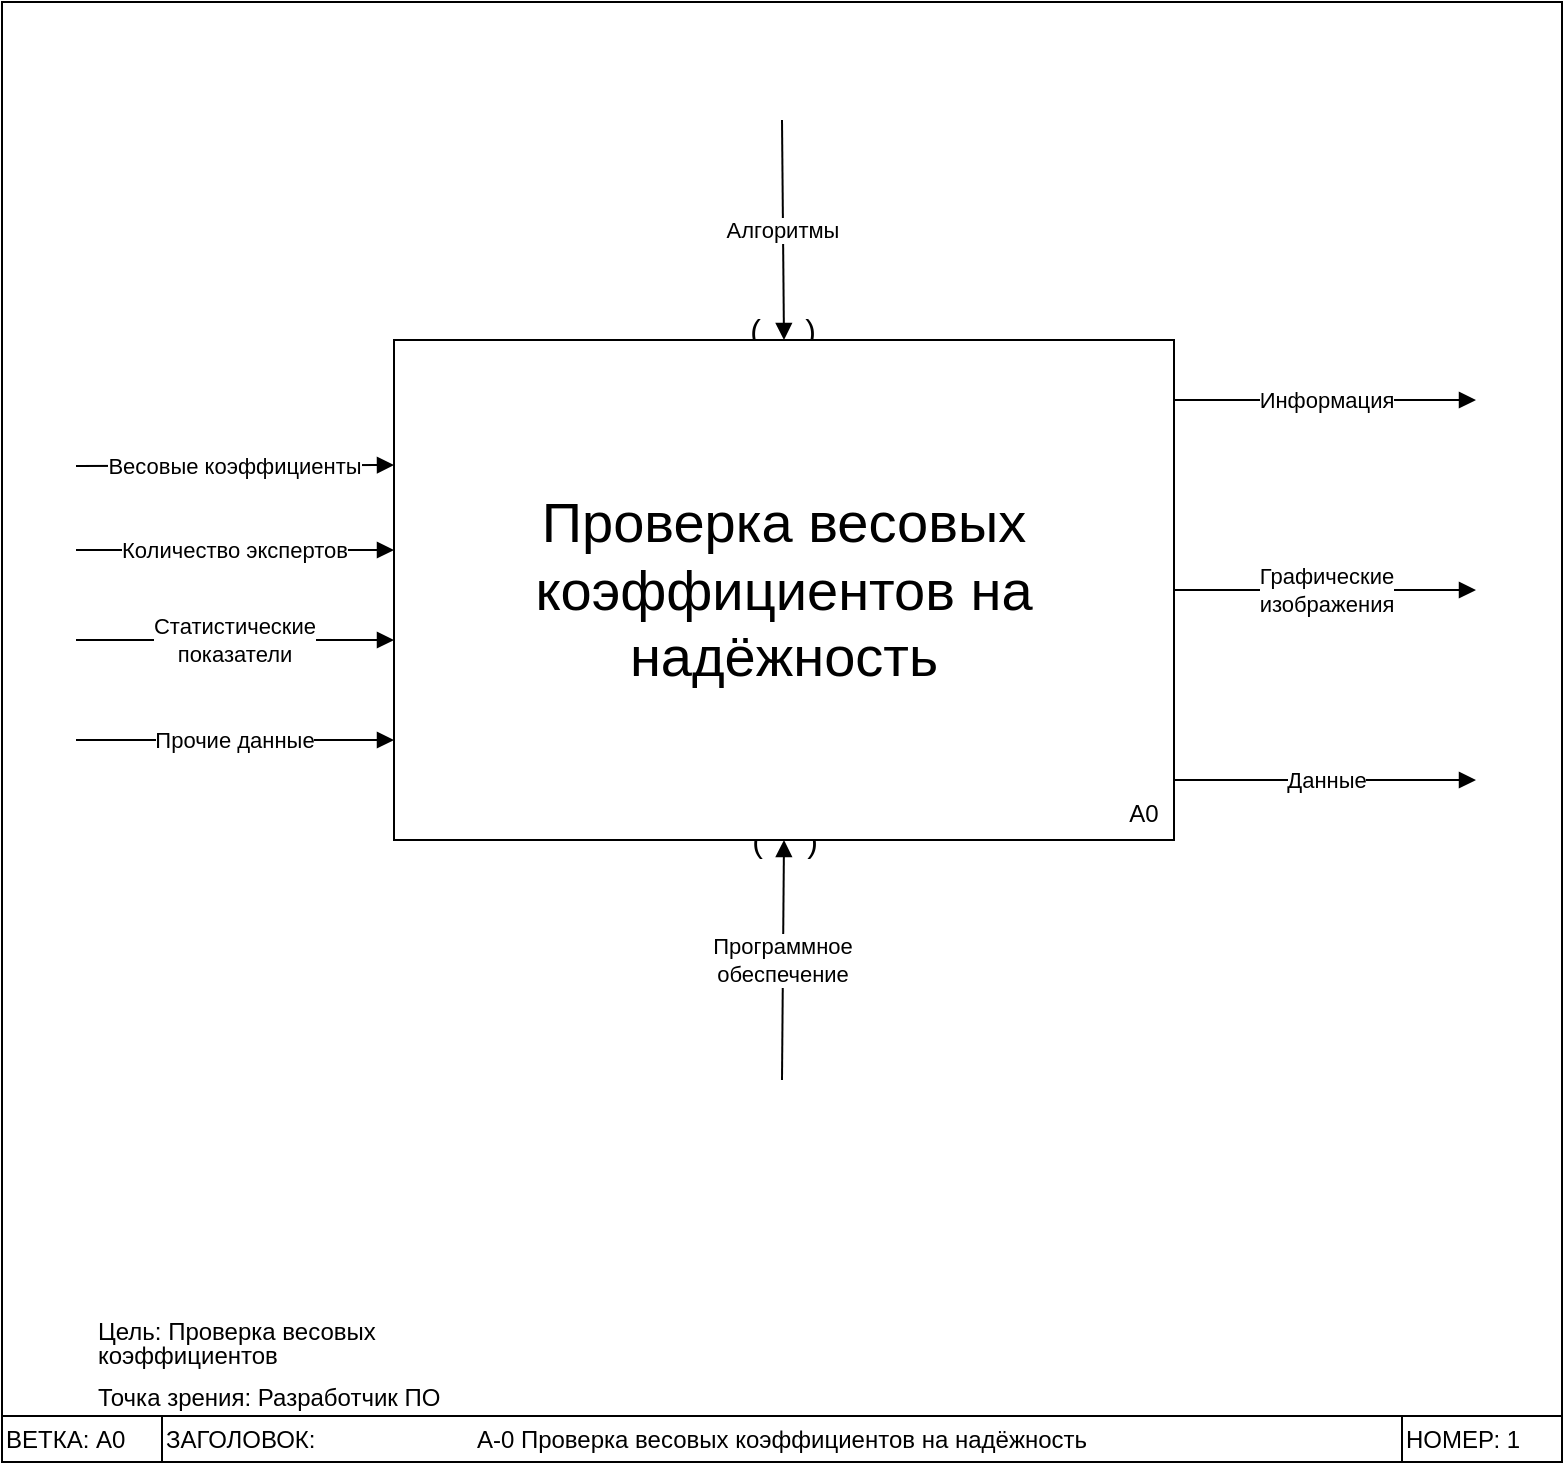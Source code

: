 <mxfile version="21.6.8" type="github" pages="4">
  <diagram name="Контекстная" id="ZWv0XQIptHX5wj8FlSW1">
    <mxGraphModel dx="1434" dy="790" grid="1" gridSize="10" guides="1" tooltips="1" connect="1" arrows="1" fold="1" page="1" pageScale="1" pageWidth="827" pageHeight="1169" math="0" shadow="0">
      <root>
        <mxCell id="0" />
        <mxCell id="1" parent="0" />
        <mxCell id="UwtVmJWAxAAU6NyaN8vT-10" value="" style="swimlane;direction=west;" parent="1" vertex="1">
          <mxGeometry x="23" y="21" width="780" height="730" as="geometry">
            <mxRectangle x="24" y="21" width="50" height="40" as="alternateBounds" />
          </mxGeometry>
        </mxCell>
        <mxCell id="UwtVmJWAxAAU6NyaN8vT-11" value="ВЕТКА: А0" style="text;html=1;strokeColor=default;fillColor=none;align=left;verticalAlign=middle;whiteSpace=wrap;rounded=0;glass=0;" parent="UwtVmJWAxAAU6NyaN8vT-10" vertex="1">
          <mxGeometry y="707" width="80" height="23" as="geometry" />
        </mxCell>
        <mxCell id="UwtVmJWAxAAU6NyaN8vT-12" value="НОМЕР: 1" style="text;html=1;strokeColor=default;fillColor=none;align=left;verticalAlign=middle;whiteSpace=wrap;rounded=0;glass=0;" parent="UwtVmJWAxAAU6NyaN8vT-10" vertex="1">
          <mxGeometry x="700" y="707" width="80" height="23" as="geometry" />
        </mxCell>
        <mxCell id="UwtVmJWAxAAU6NyaN8vT-13" value="ЗАГОЛОВОК:&amp;nbsp;" style="text;html=1;strokeColor=none;fillColor=none;align=left;verticalAlign=middle;whiteSpace=wrap;rounded=0;glass=0;" parent="UwtVmJWAxAAU6NyaN8vT-10" vertex="1">
          <mxGeometry x="80" y="707" width="80" height="23" as="geometry" />
        </mxCell>
        <mxCell id="UwtVmJWAxAAU6NyaN8vT-14" value="А-0 Проверка весовых коэффициентов на надёжность" style="text;html=1;strokeColor=none;fillColor=none;align=center;verticalAlign=middle;whiteSpace=wrap;rounded=0;glass=0;" parent="UwtVmJWAxAAU6NyaN8vT-10" vertex="1">
          <mxGeometry x="80" y="707" width="620" height="23" as="geometry" />
        </mxCell>
        <mxCell id="UwtVmJWAxAAU6NyaN8vT-15" value="&lt;p style=&quot;line-height: 100%;&quot;&gt;Цель: Проверка весовых коэффициентов&lt;/p&gt;&lt;p style=&quot;line-height: 50%;&quot;&gt;Точка зрения: Разработчик ПО&lt;/p&gt;" style="text;html=1;strokeColor=none;fillColor=none;align=left;verticalAlign=middle;whiteSpace=wrap;rounded=0;" parent="UwtVmJWAxAAU6NyaN8vT-10" vertex="1">
          <mxGeometry x="46" y="650" width="174" height="57" as="geometry" />
        </mxCell>
        <mxCell id="UwtVmJWAxAAU6NyaN8vT-28" value="Алгоритмы" style="endArrow=block;html=1;rounded=0;entryX=0.5;entryY=0;entryDx=0;entryDy=0;endFill=1;" parent="UwtVmJWAxAAU6NyaN8vT-10" edge="1" target="UwtVmJWAxAAU6NyaN8vT-24">
          <mxGeometry width="50" height="50" relative="1" as="geometry">
            <mxPoint x="390" y="59" as="sourcePoint" />
            <mxPoint x="390" y="169" as="targetPoint" />
          </mxGeometry>
        </mxCell>
        <mxCell id="UwtVmJWAxAAU6NyaN8vT-34" value="Информация" style="endArrow=block;html=1;rounded=0;exitX=1;exitY=0.12;exitDx=0;exitDy=0;exitPerimeter=0;endFill=1;" parent="UwtVmJWAxAAU6NyaN8vT-10" source="UwtVmJWAxAAU6NyaN8vT-24" edge="1">
          <mxGeometry width="50" height="50" relative="1" as="geometry">
            <mxPoint x="586" y="199" as="sourcePoint" />
            <mxPoint x="737" y="199" as="targetPoint" />
          </mxGeometry>
        </mxCell>
        <mxCell id="_nZTojiyE76JTHtSft5U-1" value="Графические&lt;br&gt;изображения" style="endArrow=block;html=1;rounded=0;exitX=1;exitY=0.5;exitDx=0;exitDy=0;endFill=1;" edge="1" parent="UwtVmJWAxAAU6NyaN8vT-10" source="UwtVmJWAxAAU6NyaN8vT-24">
          <mxGeometry width="50" height="50" relative="1" as="geometry">
            <mxPoint x="586" y="289" as="sourcePoint" />
            <mxPoint x="737" y="294" as="targetPoint" />
          </mxGeometry>
        </mxCell>
        <mxCell id="_nZTojiyE76JTHtSft5U-2" value="Данные" style="endArrow=block;html=1;rounded=0;exitX=1;exitY=0.88;exitDx=0;exitDy=0;exitPerimeter=0;endFill=1;" edge="1" parent="UwtVmJWAxAAU6NyaN8vT-10" source="UwtVmJWAxAAU6NyaN8vT-24">
          <mxGeometry width="50" height="50" relative="1" as="geometry">
            <mxPoint x="586" y="389" as="sourcePoint" />
            <mxPoint x="737" y="389" as="targetPoint" />
          </mxGeometry>
        </mxCell>
        <mxCell id="_nZTojiyE76JTHtSft5U-11" value="&lt;font style=&quot;font-size: 16px;&quot;&gt;(&amp;nbsp; &amp;nbsp; &amp;nbsp;)&lt;/font&gt;" style="text;html=1;align=center;verticalAlign=middle;resizable=0;points=[];autosize=1;strokeColor=none;fillColor=none;" vertex="1" parent="UwtVmJWAxAAU6NyaN8vT-10">
          <mxGeometry x="360" y="149" width="60" height="30" as="geometry" />
        </mxCell>
        <mxCell id="_nZTojiyE76JTHtSft5U-13" value="Количество экспертов" style="endArrow=block;html=1;rounded=0;entryX=0;entryY=0.25;entryDx=0;entryDy=0;endFill=1;" edge="1" parent="UwtVmJWAxAAU6NyaN8vT-10">
          <mxGeometry x="0.007" width="50" height="50" relative="1" as="geometry">
            <mxPoint x="37" y="274" as="sourcePoint" />
            <mxPoint x="196" y="274" as="targetPoint" />
            <mxPoint x="-1" as="offset" />
          </mxGeometry>
        </mxCell>
        <mxCell id="_nZTojiyE76JTHtSft5U-14" value="Статистические&lt;br&gt;показатели" style="endArrow=block;html=1;rounded=0;entryX=0;entryY=0.25;entryDx=0;entryDy=0;endFill=1;" edge="1" parent="UwtVmJWAxAAU6NyaN8vT-10">
          <mxGeometry x="0.007" width="50" height="50" relative="1" as="geometry">
            <mxPoint x="37" y="319" as="sourcePoint" />
            <mxPoint x="196" y="319" as="targetPoint" />
            <mxPoint x="-1" as="offset" />
          </mxGeometry>
        </mxCell>
        <mxCell id="_nZTojiyE76JTHtSft5U-15" value="Прочие данные" style="endArrow=block;html=1;rounded=0;entryX=0;entryY=0.25;entryDx=0;entryDy=0;endFill=1;" edge="1" parent="UwtVmJWAxAAU6NyaN8vT-10">
          <mxGeometry x="0.007" width="50" height="50" relative="1" as="geometry">
            <mxPoint x="37" y="369" as="sourcePoint" />
            <mxPoint x="196" y="369" as="targetPoint" />
            <mxPoint x="-1" as="offset" />
          </mxGeometry>
        </mxCell>
        <mxCell id="UwtVmJWAxAAU6NyaN8vT-33" value="Программное&lt;br&gt;обеспечение" style="endArrow=block;html=1;rounded=0;entryX=0.5;entryY=1;entryDx=0;entryDy=0;endFill=1;" parent="UwtVmJWAxAAU6NyaN8vT-10" target="UwtVmJWAxAAU6NyaN8vT-24" edge="1">
          <mxGeometry width="50" height="50" relative="1" as="geometry">
            <mxPoint x="390" y="539" as="sourcePoint" />
            <mxPoint x="390.47" y="418.75" as="targetPoint" />
          </mxGeometry>
        </mxCell>
        <mxCell id="_nZTojiyE76JTHtSft5U-6" value="&lt;font style=&quot;font-size: 16px;&quot;&gt;(&amp;nbsp; &amp;nbsp; &amp;nbsp;)&lt;/font&gt;" style="text;html=1;align=center;verticalAlign=middle;resizable=0;points=[];autosize=1;strokeColor=none;fillColor=none;" vertex="1" parent="UwtVmJWAxAAU6NyaN8vT-10">
          <mxGeometry x="361" y="404" width="60" height="30" as="geometry" />
        </mxCell>
        <mxCell id="UwtVmJWAxAAU6NyaN8vT-23" value="" style="group" parent="1" vertex="1" connectable="0">
          <mxGeometry x="219" y="190" width="390" height="265" as="geometry" />
        </mxCell>
        <mxCell id="UwtVmJWAxAAU6NyaN8vT-24" value="&lt;span style=&quot;font-size: 28px;&quot;&gt;Проверка весовых коэффициентов на надёжность&lt;/span&gt;" style="rounded=0;whiteSpace=wrap;html=1;" parent="UwtVmJWAxAAU6NyaN8vT-23" vertex="1">
          <mxGeometry width="390" height="250.0" as="geometry" />
        </mxCell>
        <mxCell id="UwtVmJWAxAAU6NyaN8vT-25" value="A0" style="text;html=1;strokeColor=none;fillColor=none;align=center;verticalAlign=middle;whiteSpace=wrap;rounded=0;" parent="UwtVmJWAxAAU6NyaN8vT-23" vertex="1">
          <mxGeometry x="360" y="224.138" width="30" height="25.862" as="geometry" />
        </mxCell>
        <mxCell id="UwtVmJWAxAAU6NyaN8vT-31" value="Весовые коэффициенты" style="endArrow=block;html=1;rounded=0;entryX=0;entryY=0.25;entryDx=0;entryDy=0;endFill=1;" parent="1" target="UwtVmJWAxAAU6NyaN8vT-24" edge="1">
          <mxGeometry x="0.007" width="50" height="50" relative="1" as="geometry">
            <mxPoint x="60" y="253" as="sourcePoint" />
            <mxPoint x="219.0" y="252.5" as="targetPoint" />
            <mxPoint x="-1" as="offset" />
          </mxGeometry>
        </mxCell>
      </root>
    </mxGraphModel>
  </diagram>
  <diagram id="uLG6Z2e0YkIsBCWtMbWG" name="А0">
    <mxGraphModel dx="1434" dy="790" grid="0" gridSize="10" guides="1" tooltips="1" connect="1" arrows="1" fold="1" page="1" pageScale="1" pageWidth="1169" pageHeight="827" background="none" math="0" shadow="0">
      <root>
        <mxCell id="0" />
        <mxCell id="1" parent="0" />
        <mxCell id="UgIzjPHTINTbd7ltnRH--4" value="Обработанные&lt;br&gt;статистические &lt;br&gt;показатели" style="edgeStyle=isometricEdgeStyle;endArrow=none;html=1;rounded=0;strokeColor=#9ac7bf;" edge="1" parent="1">
          <mxGeometry x="1" y="9" width="50" height="100" relative="1" as="geometry">
            <mxPoint x="260" y="149" as="sourcePoint" />
            <mxPoint x="294" y="118" as="targetPoint" />
            <mxPoint x="7" y="-1" as="offset" />
          </mxGeometry>
        </mxCell>
        <mxCell id="qq7R734WOPSC0ISICcar-8" value="" style="endArrow=block;html=1;rounded=0;endFill=1;strokeColor=#0000cc;" edge="1" parent="1">
          <mxGeometry width="50" height="50" relative="1" as="geometry">
            <mxPoint x="560" y="389" as="sourcePoint" />
            <mxPoint x="920" y="389" as="targetPoint" />
          </mxGeometry>
        </mxCell>
        <mxCell id="lqmW8rnHkZ8WY7mpkluD-2" value="" style="endArrow=block;html=1;rounded=1;endFill=1;entryX=0;entryY=0.626;entryDx=0;entryDy=0;edgeStyle=orthogonalEdgeStyle;strokeColor=#cc6600;entryPerimeter=0;" edge="1" parent="1" target="b3FNv-wAoaL1VZP3wihv-3">
          <mxGeometry width="50" height="50" relative="1" as="geometry">
            <mxPoint x="40" y="277" as="sourcePoint" />
            <mxPoint x="270" y="310" as="targetPoint" />
            <Array as="points">
              <mxPoint x="190" y="277" />
              <mxPoint x="190" y="396" />
              <mxPoint x="440" y="396" />
            </Array>
          </mxGeometry>
        </mxCell>
        <mxCell id="X9HmuvCIzZ3BRpJoKh7O-2" value="Прочие данные" style="endArrow=block;html=1;rounded=0;labelBackgroundColor=default;strokeColor=#CC6600;fontFamily=Helvetica;fontSize=11;fontColor=default;shape=connector;endFill=1;entryX=0;entryY=0.5;entryDx=0;entryDy=0;" edge="1" parent="1">
          <mxGeometry x="-0.5" width="50" height="50" relative="1" as="geometry">
            <mxPoint x="40" y="277" as="sourcePoint" />
            <mxPoint x="280" y="277" as="targetPoint" />
            <mxPoint as="offset" />
          </mxGeometry>
        </mxCell>
        <mxCell id="743_yrjDaTubIG02njix-1" value="" style="swimlane;direction=west;fillColor=none;swimlaneFillColor=none;shadow=0;swimlaneLine=1;" vertex="1" parent="1">
          <mxGeometry x="23" y="20" width="917" height="730" as="geometry">
            <mxRectangle x="23" y="21" width="50" height="40" as="alternateBounds" />
          </mxGeometry>
        </mxCell>
        <mxCell id="X9HmuvCIzZ3BRpJoKh7O-3" value="" style="endArrow=block;html=1;rounded=0;labelBackgroundColor=default;strokeColor=#FF0080;fontFamily=Helvetica;fontSize=11;fontColor=default;shape=connector;endFill=1;entryX=0;entryY=0.5;entryDx=0;entryDy=0;jumpStyle=gap;" edge="1" parent="743_yrjDaTubIG02njix-1">
          <mxGeometry x="-0.5" width="50" height="50" relative="1" as="geometry">
            <mxPoint x="17" y="272" as="sourcePoint" />
            <mxPoint x="257" y="272" as="targetPoint" />
            <mxPoint as="offset" />
          </mxGeometry>
        </mxCell>
        <mxCell id="lqmW8rnHkZ8WY7mpkluD-1" value="Все варианты&lt;br&gt;комбинаций&lt;br&gt;рангов" style="edgeStyle=orthogonalEdgeStyle;shape=connector;rounded=1;orthogonalLoop=1;jettySize=auto;html=1;labelBackgroundColor=default;strokeColor=#6F3BFF;fontFamily=Helvetica;fontSize=11;fontColor=default;endArrow=block;endFill=1;exitX=0.997;exitY=0.389;exitDx=0;exitDy=0;jumpStyle=gap;exitPerimeter=0;" edge="1" parent="743_yrjDaTubIG02njix-1" source="vVMwirhITabyw-ek5xzt-3">
          <mxGeometry x="-0.757" y="-40" relative="1" as="geometry">
            <mxPoint x="227" y="139" as="sourcePoint" />
            <mxPoint x="417" y="365" as="targetPoint" />
            <Array as="points">
              <mxPoint x="227" y="149" />
              <mxPoint x="227" y="365" />
            </Array>
            <mxPoint as="offset" />
          </mxGeometry>
        </mxCell>
        <mxCell id="743_yrjDaTubIG02njix-2" value="ВЕТКА: А0" style="text;html=1;strokeColor=default;fillColor=none;align=left;verticalAlign=middle;whiteSpace=wrap;rounded=0;glass=0;" vertex="1" parent="743_yrjDaTubIG02njix-1">
          <mxGeometry y="707" width="80" height="23" as="geometry" />
        </mxCell>
        <mxCell id="743_yrjDaTubIG02njix-3" value="НОМЕР: 2" style="text;html=1;strokeColor=default;fillColor=none;align=left;verticalAlign=middle;whiteSpace=wrap;rounded=0;glass=0;" vertex="1" parent="743_yrjDaTubIG02njix-1">
          <mxGeometry x="837" y="707" width="80" height="23" as="geometry" />
        </mxCell>
        <mxCell id="743_yrjDaTubIG02njix-4" value="ЗАГОЛОВОК:&amp;nbsp;" style="text;html=1;strokeColor=none;fillColor=none;align=left;verticalAlign=middle;whiteSpace=wrap;rounded=0;glass=0;" vertex="1" parent="743_yrjDaTubIG02njix-1">
          <mxGeometry x="80" y="707" width="80" height="23" as="geometry" />
        </mxCell>
        <mxCell id="743_yrjDaTubIG02njix-5" value="А-0 Проверка весовых коэффициентов на надёжность" style="text;html=1;strokeColor=none;fillColor=none;align=center;verticalAlign=middle;whiteSpace=wrap;rounded=0;glass=0;" vertex="1" parent="743_yrjDaTubIG02njix-1">
          <mxGeometry x="80" y="707" width="756" height="23" as="geometry" />
        </mxCell>
        <mxCell id="vVMwirhITabyw-ek5xzt-4" value="" style="group" vertex="1" connectable="0" parent="743_yrjDaTubIG02njix-1">
          <mxGeometry x="97" y="99" width="120" height="60" as="geometry" />
        </mxCell>
        <mxCell id="vVMwirhITabyw-ek5xzt-1" value="Обработка входных данных" style="rounded=0;whiteSpace=wrap;html=1;" vertex="1" parent="vVMwirhITabyw-ek5xzt-4">
          <mxGeometry width="120" height="60" as="geometry" />
        </mxCell>
        <mxCell id="vVMwirhITabyw-ek5xzt-3" value="А1" style="text;html=1;strokeColor=none;fillColor=none;align=center;verticalAlign=middle;whiteSpace=wrap;rounded=0;" vertex="1" parent="vVMwirhITabyw-ek5xzt-4">
          <mxGeometry x="98" y="44" width="22" height="16" as="geometry" />
        </mxCell>
        <mxCell id="cvx9FWdufjz_VrrL6LEs-1" value="" style="group" vertex="1" connectable="0" parent="743_yrjDaTubIG02njix-1">
          <mxGeometry x="257" y="219" width="120" height="60" as="geometry" />
        </mxCell>
        <mxCell id="HPCfEvg_PflB64Q7evU3-2" value="Информация" style="rounded=0;orthogonalLoop=1;jettySize=auto;html=1;endArrow=block;endFill=1;strokeColor=#0066CC;exitX=1;exitY=0.5;exitDx=0;exitDy=0;" edge="1" parent="cvx9FWdufjz_VrrL6LEs-1" source="cvx9FWdufjz_VrrL6LEs-2">
          <mxGeometry x="0.806" y="50" relative="1" as="geometry">
            <mxPoint x="640" y="30" as="targetPoint" />
            <mxPoint x="120" y="21" as="sourcePoint" />
            <mxPoint as="offset" />
          </mxGeometry>
        </mxCell>
        <mxCell id="cvx9FWdufjz_VrrL6LEs-2" value="Вывод общей информации" style="rounded=0;whiteSpace=wrap;html=1;" vertex="1" parent="cvx9FWdufjz_VrrL6LEs-1">
          <mxGeometry width="120" height="60" as="geometry" />
        </mxCell>
        <mxCell id="cvx9FWdufjz_VrrL6LEs-3" value="А2" style="text;html=1;strokeColor=none;fillColor=none;align=center;verticalAlign=middle;whiteSpace=wrap;rounded=0;" vertex="1" parent="cvx9FWdufjz_VrrL6LEs-1">
          <mxGeometry x="98" y="44" width="22" height="16" as="geometry" />
        </mxCell>
        <mxCell id="KIGGaa_QOLiGXRH8PAZ8-1" value="Статистические&lt;br&gt;показатели" style="endArrow=block;html=1;rounded=0;entryX=0;entryY=0.25;entryDx=0;entryDy=0;endFill=1;verticalAlign=middle;align=center;horizontal=1;labelPosition=center;verticalLabelPosition=middle;strokeColor=#81FF03;" edge="1" parent="743_yrjDaTubIG02njix-1">
          <mxGeometry x="0.759" y="-39" width="50" height="50" relative="1" as="geometry">
            <mxPoint x="17" y="149" as="sourcePoint" />
            <mxPoint x="97" y="149.71" as="targetPoint" />
            <mxPoint as="offset" />
          </mxGeometry>
        </mxCell>
        <mxCell id="KIGGaa_QOLiGXRH8PAZ8-2" value="Весовые коэффициенты" style="endArrow=block;html=1;rounded=0;entryX=-0.001;entryY=0.162;entryDx=0;entryDy=0;endFill=1;entryPerimeter=0;strokeColor=#FF9900;" edge="1" parent="743_yrjDaTubIG02njix-1" target="vVMwirhITabyw-ek5xzt-1">
          <mxGeometry x="1" y="31" width="50" height="50" relative="1" as="geometry">
            <mxPoint x="17" y="109" as="sourcePoint" />
            <mxPoint x="97" y="107.71" as="targetPoint" />
            <mxPoint x="10" y="1" as="offset" />
          </mxGeometry>
        </mxCell>
        <mxCell id="KIGGaa_QOLiGXRH8PAZ8-6" value="" style="edgeStyle=isometricEdgeStyle;endArrow=none;html=1;rounded=0;labelBackgroundColor=default;strokeColor=#FF9900;fontFamily=Helvetica;fontSize=11;fontColor=default;shape=connector;" edge="1" parent="743_yrjDaTubIG02njix-1">
          <mxGeometry width="50" height="100" relative="1" as="geometry">
            <mxPoint x="43" y="109" as="sourcePoint" />
            <mxPoint x="93" y="84" as="targetPoint" />
          </mxGeometry>
        </mxCell>
        <mxCell id="b3FNv-wAoaL1VZP3wihv-2" value="" style="group" vertex="1" connectable="0" parent="743_yrjDaTubIG02njix-1">
          <mxGeometry x="417" y="339" width="120" height="60" as="geometry" />
        </mxCell>
        <mxCell id="b3FNv-wAoaL1VZP3wihv-3" value="Работа экспертов" style="rounded=0;whiteSpace=wrap;html=1;" vertex="1" parent="b3FNv-wAoaL1VZP3wihv-2">
          <mxGeometry width="120" height="60" as="geometry" />
        </mxCell>
        <mxCell id="b3FNv-wAoaL1VZP3wihv-4" value="А3" style="text;html=1;strokeColor=none;fillColor=none;align=center;verticalAlign=middle;whiteSpace=wrap;rounded=0;" vertex="1" parent="b3FNv-wAoaL1VZP3wihv-2">
          <mxGeometry x="98" y="44" width="22" height="16" as="geometry" />
        </mxCell>
        <mxCell id="0eJCPtATK-8SuqpVmD6R-2" value="" style="group" vertex="1" connectable="0" parent="743_yrjDaTubIG02njix-1">
          <mxGeometry x="577" y="459" width="120" height="60" as="geometry" />
        </mxCell>
        <mxCell id="o6tU-HVTQFZvvttwpbp4-6" value="Графические изображения" style="edgeStyle=orthogonalEdgeStyle;rounded=1;orthogonalLoop=1;jettySize=auto;html=1;endArrow=block;endFill=1;fillColor=#fa6800;strokeColor=#C73500;" edge="1" parent="0eJCPtATK-8SuqpVmD6R-2" source="0eJCPtATK-8SuqpVmD6R-3">
          <mxGeometry x="-0.102" y="50" relative="1" as="geometry">
            <mxPoint x="320" y="30" as="targetPoint" />
            <mxPoint as="offset" />
          </mxGeometry>
        </mxCell>
        <mxCell id="0eJCPtATK-8SuqpVmD6R-3" value="Вывод графической&lt;br&gt;информации" style="rounded=0;whiteSpace=wrap;html=1;" vertex="1" parent="0eJCPtATK-8SuqpVmD6R-2">
          <mxGeometry width="120" height="60" as="geometry" />
        </mxCell>
        <mxCell id="0eJCPtATK-8SuqpVmD6R-4" value="А4" style="text;html=1;strokeColor=none;fillColor=none;align=center;verticalAlign=middle;whiteSpace=wrap;rounded=0;" vertex="1" parent="0eJCPtATK-8SuqpVmD6R-2">
          <mxGeometry x="98" y="44" width="22" height="16" as="geometry" />
        </mxCell>
        <mxCell id="o6tU-HVTQFZvvttwpbp4-2" value="Результаты" style="edgeStyle=orthogonalEdgeStyle;rounded=1;orthogonalLoop=1;jettySize=auto;html=1;entryX=0;entryY=0.5;entryDx=0;entryDy=0;fillColor=#ffcccc;strokeColor=#0000CC;" edge="1" parent="743_yrjDaTubIG02njix-1" source="b3FNv-wAoaL1VZP3wihv-3" target="0eJCPtATK-8SuqpVmD6R-3">
          <mxGeometry x="-0.724" y="50" relative="1" as="geometry">
            <mxPoint x="-10" y="-30" as="offset" />
          </mxGeometry>
        </mxCell>
        <mxCell id="KoPytqlsaBSg4WHmqBxw-1" value="" style="edgeStyle=isometricEdgeStyle;endArrow=none;html=1;rounded=0;labelBackgroundColor=default;strokeColor=#0066cc;fontFamily=Helvetica;fontSize=11;fontColor=default;shape=connector;" edge="1" parent="743_yrjDaTubIG02njix-1">
          <mxGeometry width="50" height="100" relative="1" as="geometry">
            <mxPoint x="831.82" y="209" as="sourcePoint" />
            <mxPoint x="881.82" y="249" as="targetPoint" />
          </mxGeometry>
        </mxCell>
        <mxCell id="qq7R734WOPSC0ISICcar-3" value="" style="edgeStyle=isometricEdgeStyle;endArrow=none;html=1;rounded=0;labelBackgroundColor=default;strokeColor=#C73500;fontFamily=Helvetica;fontSize=11;fontColor=default;shape=connector;fillColor=#fa6800;" edge="1" parent="743_yrjDaTubIG02njix-1">
          <mxGeometry width="50" height="100" relative="1" as="geometry">
            <mxPoint x="787" y="449" as="sourcePoint" />
            <mxPoint x="701.0" y="489" as="targetPoint" />
          </mxGeometry>
        </mxCell>
        <mxCell id="qq7R734WOPSC0ISICcar-4" value="" style="group" vertex="1" connectable="0" parent="743_yrjDaTubIG02njix-1">
          <mxGeometry x="737" y="579" width="120" height="60" as="geometry" />
        </mxCell>
        <mxCell id="qq7R734WOPSC0ISICcar-5" value="Вывод информации" style="rounded=0;whiteSpace=wrap;html=1;" vertex="1" parent="qq7R734WOPSC0ISICcar-4">
          <mxGeometry width="120" height="60" as="geometry" />
        </mxCell>
        <mxCell id="qq7R734WOPSC0ISICcar-6" value="А5" style="text;html=1;strokeColor=none;fillColor=none;align=center;verticalAlign=middle;whiteSpace=wrap;rounded=0;" vertex="1" parent="qq7R734WOPSC0ISICcar-4">
          <mxGeometry x="98" y="44" width="22" height="16" as="geometry" />
        </mxCell>
        <mxCell id="qq7R734WOPSC0ISICcar-10" style="edgeStyle=orthogonalEdgeStyle;rounded=1;orthogonalLoop=1;jettySize=auto;html=1;endArrow=blockThin;endFill=1;strokeColor=#0066cc;jumpStyle=gap;" edge="1" parent="qq7R734WOPSC0ISICcar-4" source="qq7R734WOPSC0ISICcar-5">
          <mxGeometry relative="1" as="geometry">
            <mxPoint x="160.0" y="-330" as="targetPoint" />
            <Array as="points">
              <mxPoint x="130" y="30" />
              <mxPoint x="130" y="-330" />
            </Array>
          </mxGeometry>
        </mxCell>
        <mxCell id="qq7R734WOPSC0ISICcar-11" value="" style="edgeStyle=orthogonalEdgeStyle;rounded=1;orthogonalLoop=1;jettySize=auto;html=1;endArrow=block;endFill=1;fillColor=#fa6800;strokeColor=#C73500;exitX=1;exitY=0.5;exitDx=0;exitDy=0;" edge="1" parent="743_yrjDaTubIG02njix-1" source="0eJCPtATK-8SuqpVmD6R-3">
          <mxGeometry x="-0.25" y="80" relative="1" as="geometry">
            <mxPoint x="737" y="589" as="targetPoint" />
            <mxPoint x="707" y="499" as="sourcePoint" />
            <mxPoint as="offset" />
            <Array as="points">
              <mxPoint x="717" y="489" />
              <mxPoint x="717" y="589" />
              <mxPoint x="737" y="589" />
            </Array>
          </mxGeometry>
        </mxCell>
        <mxCell id="qq7R734WOPSC0ISICcar-12" value="" style="edgeStyle=orthogonalEdgeStyle;rounded=1;orthogonalLoop=1;jettySize=auto;html=1;entryX=0;entryY=0.833;entryDx=0;entryDy=0;fillColor=#ffcccc;strokeColor=#0000CC;exitX=1;exitY=0.5;exitDx=0;exitDy=0;entryPerimeter=0;" edge="1" parent="743_yrjDaTubIG02njix-1" source="b3FNv-wAoaL1VZP3wihv-3" target="qq7R734WOPSC0ISICcar-5">
          <mxGeometry x="-0.773" y="50" relative="1" as="geometry">
            <mxPoint x="547" y="379" as="sourcePoint" />
            <mxPoint x="587" y="484" as="targetPoint" />
            <mxPoint as="offset" />
            <Array as="points">
              <mxPoint x="557" y="369" />
              <mxPoint x="557" y="629" />
            </Array>
          </mxGeometry>
        </mxCell>
        <mxCell id="UgIzjPHTINTbd7ltnRH--2" value="" style="edgeStyle=orthogonalEdgeStyle;shape=connector;rounded=1;orthogonalLoop=1;jettySize=auto;html=1;labelBackgroundColor=default;strokeColor=#6F3BFF;fontFamily=Helvetica;fontSize=11;fontColor=default;endArrow=block;endFill=1;exitX=0.997;exitY=0.389;exitDx=0;exitDy=0;jumpStyle=gap;entryX=-0.002;entryY=0.438;entryDx=0;entryDy=0;exitPerimeter=0;entryPerimeter=0;" edge="1" parent="743_yrjDaTubIG02njix-1" target="cvx9FWdufjz_VrrL6LEs-2">
          <mxGeometry x="-0.757" y="-40" relative="1" as="geometry">
            <mxPoint x="217" y="149" as="sourcePoint" />
            <mxPoint x="417" y="360" as="targetPoint" />
            <Array as="points">
              <mxPoint x="227" y="149" />
              <mxPoint x="227" y="245" />
              <mxPoint x="257" y="245" />
            </Array>
            <mxPoint as="offset" />
          </mxGeometry>
        </mxCell>
        <mxCell id="UgIzjPHTINTbd7ltnRH--3" style="edgeStyle=orthogonalEdgeStyle;rounded=1;orthogonalLoop=1;jettySize=auto;html=1;exitX=1;exitY=0.25;exitDx=0;exitDy=0;entryX=0;entryY=0.25;entryDx=0;entryDy=0;strokeColor=#9AC7BF;endArrow=block;endFill=1;jumpStyle=gap;" edge="1" parent="743_yrjDaTubIG02njix-1" source="vVMwirhITabyw-ek5xzt-1" target="b3FNv-wAoaL1VZP3wihv-3">
          <mxGeometry relative="1" as="geometry">
            <mxPoint x="227" y="124" as="sourcePoint" />
            <mxPoint x="267" y="244" as="targetPoint" />
            <Array as="points">
              <mxPoint x="237" y="114" />
              <mxPoint x="237" y="354" />
            </Array>
          </mxGeometry>
        </mxCell>
        <mxCell id="UgIzjPHTINTbd7ltnRH--5" value="" style="edgeStyle=isometricEdgeStyle;endArrow=none;html=1;rounded=0;strokeColor=#6f3bff;elbow=vertical;" edge="1" parent="743_yrjDaTubIG02njix-1">
          <mxGeometry x="1" y="4" width="50" height="100" relative="1" as="geometry">
            <mxPoint x="205" y="206" as="sourcePoint" />
            <mxPoint x="227" y="226" as="targetPoint" />
            <mxPoint x="3" y="-1" as="offset" />
            <Array as="points">
              <mxPoint x="214" y="213" />
            </Array>
          </mxGeometry>
        </mxCell>
        <mxCell id="UgIzjPHTINTbd7ltnRH--1" style="edgeStyle=orthogonalEdgeStyle;rounded=1;orthogonalLoop=1;jettySize=auto;html=1;exitX=1;exitY=0.25;exitDx=0;exitDy=0;entryX=0;entryY=0.25;entryDx=0;entryDy=0;strokeColor=#9AC7BF;endArrow=block;endFill=1;" edge="1" parent="743_yrjDaTubIG02njix-1" source="vVMwirhITabyw-ek5xzt-1" target="cvx9FWdufjz_VrrL6LEs-2">
          <mxGeometry relative="1" as="geometry" />
        </mxCell>
        <mxCell id="KIGGaa_QOLiGXRH8PAZ8-4" value="" style="edgeStyle=isometricEdgeStyle;endArrow=none;html=1;elbow=vertical;rounded=0;labelBackgroundColor=default;strokeColor=#81FF03;fontFamily=Helvetica;fontSize=11;fontColor=default;shape=connector;" edge="1" parent="1">
          <mxGeometry width="50" height="100" relative="1" as="geometry">
            <mxPoint x="60" y="170" as="sourcePoint" />
            <mxPoint x="100" y="200" as="targetPoint" />
          </mxGeometry>
        </mxCell>
        <mxCell id="lqmW8rnHkZ8WY7mpkluD-3" value="Количество экспертов" style="endArrow=block;html=1;rounded=1;labelBackgroundColor=default;strokeColor=#FF0080;fontFamily=Helvetica;fontSize=11;fontColor=default;shape=connector;endFill=1;jumpStyle=gap;edgeStyle=orthogonalEdgeStyle;" edge="1" parent="1">
          <mxGeometry x="-0.769" width="50" height="50" relative="1" as="geometry">
            <mxPoint x="40" y="292" as="sourcePoint" />
            <mxPoint x="440" y="410" as="targetPoint" />
            <mxPoint as="offset" />
            <Array as="points">
              <mxPoint x="170" y="292" />
              <mxPoint x="170" y="410" />
            </Array>
          </mxGeometry>
        </mxCell>
        <mxCell id="qq7R734WOPSC0ISICcar-9" value="" style="edgeStyle=isometricEdgeStyle;endArrow=none;html=1;rounded=0;strokeColor=#0000cc;" edge="1" parent="1">
          <mxGeometry width="50" height="100" relative="1" as="geometry">
            <mxPoint x="566" y="389" as="sourcePoint" />
            <mxPoint x="620" y="369" as="targetPoint" />
          </mxGeometry>
        </mxCell>
      </root>
    </mxGraphModel>
  </diagram>
  <diagram id="FqEnTdHPgZsYN0w2MfE4" name="А3">
    <mxGraphModel dx="1434" dy="790" grid="0" gridSize="10" guides="1" tooltips="1" connect="1" arrows="1" fold="1" page="1" pageScale="1" pageWidth="1169" pageHeight="827" math="0" shadow="0">
      <root>
        <mxCell id="0" />
        <mxCell id="1" parent="0" />
        <mxCell id="o9rpPUTA4LdvRwL-nqsK-1" value="Обработанные&lt;br style=&quot;border-color: var(--border-color);&quot;&gt;статистические&lt;br style=&quot;border-color: var(--border-color);&quot;&gt;показатели" style="rounded=1;orthogonalLoop=1;jettySize=auto;html=1;entryX=-0.005;entryY=0.344;entryDx=0;entryDy=0;strokeColor=#9AC7BF;endArrow=block;endFill=1;entryPerimeter=0;" edge="1" parent="1" target="7k-3xfqGC5j5otF5jtwy-3">
          <mxGeometry x="-0.026" y="14" relative="1" as="geometry">
            <mxPoint x="40" y="231" as="sourcePoint" />
            <mxPoint x="280" y="254" as="targetPoint" />
            <mxPoint as="offset" />
          </mxGeometry>
        </mxCell>
        <mxCell id="Ria-lXPv_BMd8kD2G7MK-1" value="" style="edgeStyle=isometricEdgeStyle;endArrow=none;html=1;rounded=0;strokeColor=#660033;" edge="1" parent="1">
          <mxGeometry width="50" height="100" relative="1" as="geometry">
            <mxPoint x="39.64" y="479.68" as="sourcePoint" />
            <mxPoint x="69.64" y="449.68" as="targetPoint" />
          </mxGeometry>
        </mxCell>
        <mxCell id="RWR73GOMRbYbBOoSkMBg-1" value="" style="swimlane;direction=west;fillColor=none;swimlaneFillColor=none;shadow=0;swimlaneLine=1;" vertex="1" parent="1">
          <mxGeometry x="23" y="21" width="657" height="382" as="geometry">
            <mxRectangle x="23" y="21" width="50" height="40" as="alternateBounds" />
          </mxGeometry>
        </mxCell>
        <mxCell id="GSw-R6McTO6tyJG5DTGn-2" value="" style="edgeStyle=isometricEdgeStyle;endArrow=none;html=1;rounded=0;elbow=vertical;strokeColor=#6f3bff;" edge="1" parent="RWR73GOMRbYbBOoSkMBg-1">
          <mxGeometry width="50" height="100" relative="1" as="geometry">
            <mxPoint x="87.64" y="224" as="sourcePoint" />
            <mxPoint x="36.64" y="198" as="targetPoint" />
            <Array as="points">
              <mxPoint x="62.64" y="214" />
            </Array>
          </mxGeometry>
        </mxCell>
        <mxCell id="RWR73GOMRbYbBOoSkMBg-4" value="ВЕТКА: А3" style="text;html=1;strokeColor=default;fillColor=none;align=left;verticalAlign=middle;whiteSpace=wrap;rounded=0;glass=0;" vertex="1" parent="RWR73GOMRbYbBOoSkMBg-1">
          <mxGeometry y="359" width="80" height="23" as="geometry" />
        </mxCell>
        <mxCell id="RWR73GOMRbYbBOoSkMBg-5" value="НОМЕР: 3" style="text;html=1;strokeColor=default;fillColor=none;align=left;verticalAlign=middle;whiteSpace=wrap;rounded=0;glass=0;" vertex="1" parent="RWR73GOMRbYbBOoSkMBg-1">
          <mxGeometry x="577" y="359" width="80" height="23" as="geometry" />
        </mxCell>
        <mxCell id="RWR73GOMRbYbBOoSkMBg-6" value="ЗАГОЛОВОК:&amp;nbsp;" style="text;html=1;strokeColor=none;fillColor=none;align=left;verticalAlign=middle;whiteSpace=wrap;rounded=0;glass=0;" vertex="1" parent="RWR73GOMRbYbBOoSkMBg-1">
          <mxGeometry x="80" y="359" width="80" height="23" as="geometry" />
        </mxCell>
        <mxCell id="RWR73GOMRbYbBOoSkMBg-7" value="А-3 Работа экспертов" style="text;html=1;strokeColor=none;fillColor=none;align=center;verticalAlign=middle;whiteSpace=wrap;rounded=0;glass=0;" vertex="1" parent="RWR73GOMRbYbBOoSkMBg-1">
          <mxGeometry x="80" y="359" width="496" height="23" as="geometry" />
        </mxCell>
        <mxCell id="89j-cGsNDzae82FznDw--1" value="" style="group" vertex="1" connectable="0" parent="RWR73GOMRbYbBOoSkMBg-1">
          <mxGeometry x="138" y="59" width="120" height="60" as="geometry" />
        </mxCell>
        <mxCell id="89j-cGsNDzae82FznDw--2" value="Подготовка экспертов" style="rounded=0;whiteSpace=wrap;html=1;" vertex="1" parent="89j-cGsNDzae82FznDw--1">
          <mxGeometry width="120" height="60" as="geometry" />
        </mxCell>
        <mxCell id="89j-cGsNDzae82FznDw--3" value="А31" style="text;html=1;strokeColor=none;fillColor=none;align=center;verticalAlign=middle;whiteSpace=wrap;rounded=0;" vertex="1" parent="89j-cGsNDzae82FznDw--1">
          <mxGeometry x="98" y="44" width="22" height="16" as="geometry" />
        </mxCell>
        <mxCell id="7k-3xfqGC5j5otF5jtwy-1" value="" style="group" vertex="1" connectable="0" parent="RWR73GOMRbYbBOoSkMBg-1">
          <mxGeometry x="297" y="189" width="120" height="60" as="geometry" />
        </mxCell>
        <mxCell id="7k-3xfqGC5j5otF5jtwy-3" value="Работа n-ого эксперта" style="rounded=0;whiteSpace=wrap;html=1;" vertex="1" parent="7k-3xfqGC5j5otF5jtwy-1">
          <mxGeometry width="120" height="60" as="geometry" />
        </mxCell>
        <mxCell id="7k-3xfqGC5j5otF5jtwy-4" value="А32" style="text;html=1;strokeColor=none;fillColor=none;align=center;verticalAlign=middle;whiteSpace=wrap;rounded=0;" vertex="1" parent="7k-3xfqGC5j5otF5jtwy-1">
          <mxGeometry x="98" y="44" width="22" height="16" as="geometry" />
        </mxCell>
        <mxCell id="aOAcwwwn74bsAGHpAoNr-1" value="Прочие данные" style="endArrow=block;html=1;rounded=0;labelBackgroundColor=default;strokeColor=#CC6600;fontFamily=Helvetica;fontSize=11;fontColor=default;shape=connector;endFill=1;entryX=0;entryY=0.5;entryDx=0;entryDy=0;" edge="1" parent="RWR73GOMRbYbBOoSkMBg-1">
          <mxGeometry x="-0.143" width="50" height="50" relative="1" as="geometry">
            <mxPoint x="17" y="239" as="sourcePoint" />
            <mxPoint x="297" y="239" as="targetPoint" />
            <mxPoint as="offset" />
          </mxGeometry>
        </mxCell>
        <mxCell id="aOAcwwwn74bsAGHpAoNr-2" value="Все варианты&lt;br style=&quot;border-color: var(--border-color);&quot;&gt;комбинаций&lt;br style=&quot;border-color: var(--border-color);&quot;&gt;рангов" style="endArrow=block;html=1;rounded=0;labelBackgroundColor=default;strokeColor=#6f3bff;fontFamily=Helvetica;fontSize=11;fontColor=default;shape=connector;endFill=1;entryX=0;entryY=0.5;entryDx=0;entryDy=0;" edge="1" parent="RWR73GOMRbYbBOoSkMBg-1">
          <mxGeometry x="-0.843" y="43" width="50" height="50" relative="1" as="geometry">
            <mxPoint x="17" y="223.76" as="sourcePoint" />
            <mxPoint x="297" y="223.76" as="targetPoint" />
            <mxPoint as="offset" />
          </mxGeometry>
        </mxCell>
        <mxCell id="EkU9dxk1wcv2mxC09lRB-2" value="Заключение" style="edgeStyle=orthogonalEdgeStyle;rounded=1;orthogonalLoop=1;jettySize=auto;html=1;exitX=0.998;exitY=0.358;exitDx=0;exitDy=0;exitPerimeter=0;strokeColor=#00FF00;entryX=0;entryY=0.5;entryDx=0;entryDy=0;endArrow=block;endFill=1;" edge="1" parent="RWR73GOMRbYbBOoSkMBg-1" source="7k-3xfqGC5j5otF5jtwy-4" target="EkU9dxk1wcv2mxC09lRB-4">
          <mxGeometry x="0.026" y="-8" relative="1" as="geometry">
            <mxPoint x="457" y="319" as="targetPoint" />
            <Array as="points">
              <mxPoint x="427" y="239" />
              <mxPoint x="427" y="289" />
            </Array>
            <mxPoint as="offset" />
          </mxGeometry>
        </mxCell>
        <mxCell id="ktnC6HVrhDzEttXAfJTP-3" value="Состояние проверки" style="edgeStyle=orthogonalEdgeStyle;rounded=1;orthogonalLoop=1;jettySize=auto;html=1;endArrow=block;endFill=1;strokeColor=#FF3399;exitX=1.002;exitY=0.167;exitDx=0;exitDy=0;exitPerimeter=0;entryX=0.5;entryY=0;entryDx=0;entryDy=0;" edge="1" parent="RWR73GOMRbYbBOoSkMBg-1" source="EkU9dxk1wcv2mxC09lRB-4" target="7k-3xfqGC5j5otF5jtwy-3">
          <mxGeometry x="0.369" relative="1" as="geometry">
            <mxPoint x="577" y="299" as="sourcePoint" />
            <mxPoint x="377" y="189" as="targetPoint" />
            <Array as="points">
              <mxPoint x="597" y="269" />
              <mxPoint x="597" y="169" />
              <mxPoint x="357" y="169" />
            </Array>
            <mxPoint as="offset" />
          </mxGeometry>
        </mxCell>
        <mxCell id="ktnC6HVrhDzEttXAfJTP-9" style="edgeStyle=orthogonalEdgeStyle;rounded=1;orthogonalLoop=1;jettySize=auto;html=1;entryX=0;entryY=0.103;entryDx=0;entryDy=0;entryPerimeter=0;endArrow=block;endFill=1;jumpStyle=gap;strokeColor=#6666ff;exitX=0.998;exitY=0.369;exitDx=0;exitDy=0;exitPerimeter=0;" edge="1" parent="RWR73GOMRbYbBOoSkMBg-1" source="EkU9dxk1wcv2mxC09lRB-5" target="7k-3xfqGC5j5otF5jtwy-3">
          <mxGeometry relative="1" as="geometry">
            <mxPoint x="577" y="339" as="sourcePoint" />
            <Array as="points">
              <mxPoint x="597" y="309" />
              <mxPoint x="597" y="339" />
              <mxPoint x="277" y="339" />
              <mxPoint x="277" y="195" />
            </Array>
          </mxGeometry>
        </mxCell>
        <mxCell id="ktnC6HVrhDzEttXAfJTP-4" value="" style="group" vertex="1" connectable="0" parent="RWR73GOMRbYbBOoSkMBg-1">
          <mxGeometry x="36.64" y="458.68" width="120" height="60" as="geometry" />
        </mxCell>
        <mxCell id="ktnC6HVrhDzEttXAfJTP-7" value="Результаты" style="edgeStyle=orthogonalEdgeStyle;rounded=0;orthogonalLoop=1;jettySize=auto;html=1;endArrow=block;endFill=1;strokeColor=#0000cc;jumpStyle=gap;" edge="1" parent="ktnC6HVrhDzEttXAfJTP-4" source="ktnC6HVrhDzEttXAfJTP-5">
          <mxGeometry relative="1" as="geometry">
            <mxPoint x="340" y="30" as="targetPoint" />
          </mxGeometry>
        </mxCell>
        <mxCell id="ktnC6HVrhDzEttXAfJTP-5" value="Запись результатов эксперта в общую память" style="rounded=0;whiteSpace=wrap;html=1;" vertex="1" parent="ktnC6HVrhDzEttXAfJTP-4">
          <mxGeometry width="120" height="60" as="geometry" />
        </mxCell>
        <mxCell id="ktnC6HVrhDzEttXAfJTP-6" value="А33" style="text;html=1;strokeColor=none;fillColor=none;align=center;verticalAlign=middle;whiteSpace=wrap;rounded=0;" vertex="1" parent="ktnC6HVrhDzEttXAfJTP-4">
          <mxGeometry x="98" y="44" width="22" height="16" as="geometry" />
        </mxCell>
        <mxCell id="ktnC6HVrhDzEttXAfJTP-10" value="Результаты&lt;br style=&quot;border-color: var(--border-color);&quot;&gt;эксперта" style="edgeStyle=orthogonalEdgeStyle;rounded=1;orthogonalLoop=1;jettySize=auto;html=1;strokeColor=#660033;endArrow=block;endFill=1;entryX=0;entryY=0.5;entryDx=0;entryDy=0;exitX=1.003;exitY=0.172;exitDx=0;exitDy=0;exitPerimeter=0;" edge="1" parent="RWR73GOMRbYbBOoSkMBg-1" target="ktnC6HVrhDzEttXAfJTP-5">
          <mxGeometry x="-0.392" y="40" relative="1" as="geometry">
            <mxPoint x="116.64" y="578.68" as="targetPoint" />
            <mxPoint x="-3.0" y="399.0" as="sourcePoint" />
            <Array as="points">
              <mxPoint x="16.64" y="398.68" />
              <mxPoint x="16.64" y="488.68" />
            </Array>
            <mxPoint as="offset" />
          </mxGeometry>
        </mxCell>
        <mxCell id="EkU9dxk1wcv2mxC09lRB-3" value="" style="group" vertex="1" connectable="0" parent="RWR73GOMRbYbBOoSkMBg-1">
          <mxGeometry x="457" y="259" width="120" height="60" as="geometry" />
        </mxCell>
        <mxCell id="EkU9dxk1wcv2mxC09lRB-4" value="Переход к следующему эксперту&lt;br&gt;или конец" style="rounded=0;whiteSpace=wrap;html=1;" vertex="1" parent="EkU9dxk1wcv2mxC09lRB-3">
          <mxGeometry width="120" height="60" as="geometry" />
        </mxCell>
        <mxCell id="EkU9dxk1wcv2mxC09lRB-5" value="А33" style="text;html=1;strokeColor=none;fillColor=none;align=center;verticalAlign=middle;whiteSpace=wrap;rounded=0;" vertex="1" parent="EkU9dxk1wcv2mxC09lRB-3">
          <mxGeometry x="98" y="44" width="22" height="16" as="geometry" />
        </mxCell>
        <mxCell id="ro7AqLDdR01jeemfFE9J-5" value="Результаты" style="edgeStyle=orthogonalEdgeStyle;rounded=0;orthogonalLoop=1;jettySize=auto;html=1;endArrow=block;endFill=1;strokeColor=#0000cc;jumpStyle=gap;" edge="1" parent="RWR73GOMRbYbBOoSkMBg-1">
          <mxGeometry relative="1" as="geometry">
            <mxPoint x="637" y="199.0" as="targetPoint" />
            <mxPoint x="417" y="199.0" as="sourcePoint" />
          </mxGeometry>
        </mxCell>
        <mxCell id="cuUOx55-L86rgCuYUIpK-2" value="" style="edgeStyle=isometricEdgeStyle;endArrow=none;html=1;rounded=0;elbow=vertical;strokeColor=#6666ff;" edge="1" parent="RWR73GOMRbYbBOoSkMBg-1">
          <mxGeometry width="50" height="100" relative="1" as="geometry">
            <mxPoint x="284" y="195" as="sourcePoint" />
            <mxPoint x="233" y="169" as="targetPoint" />
            <Array as="points">
              <mxPoint x="259" y="185" />
            </Array>
          </mxGeometry>
        </mxCell>
        <mxCell id="1bCshukj8Ri_WuVXhhia-1" value="Количество&lt;br&gt;строк в матрице" style="edgeStyle=orthogonalEdgeStyle;rounded=1;orthogonalLoop=1;jettySize=auto;html=1;entryX=0.001;entryY=0.103;entryDx=0;entryDy=0;strokeColor=#6666FF;entryPerimeter=0;endArrow=block;endFill=1;exitX=1;exitY=0.5;exitDx=0;exitDy=0;" edge="1" parent="RWR73GOMRbYbBOoSkMBg-1" source="89j-cGsNDzae82FznDw--2" target="7k-3xfqGC5j5otF5jtwy-3">
          <mxGeometry x="0.088" y="-50" relative="1" as="geometry">
            <Array as="points">
              <mxPoint x="277" y="89" />
              <mxPoint x="277" y="195" />
            </Array>
            <mxPoint as="offset" />
          </mxGeometry>
        </mxCell>
        <mxCell id="jKjzkchM9kS-ZX9W-hee-1" value="Количество экспертов" style="endArrow=block;html=1;rounded=0;strokeColor=#ff0080;entryX=0;entryY=0.5;entryDx=0;entryDy=0;endFill=1;verticalAlign=bottom;" edge="1" parent="1" target="89j-cGsNDzae82FznDw--2">
          <mxGeometry x="-0.174" width="50" height="50" relative="1" as="geometry">
            <mxPoint x="40" y="110" as="sourcePoint" />
            <mxPoint x="260" y="180" as="targetPoint" />
            <mxPoint as="offset" />
          </mxGeometry>
        </mxCell>
      </root>
    </mxGraphModel>
  </diagram>
  <diagram id="53hJzm69GLmLmKsDJLpW" name="А32">
    <mxGraphModel dx="989" dy="545" grid="1" gridSize="10" guides="1" tooltips="1" connect="1" arrows="1" fold="1" page="1" pageScale="1" pageWidth="1169" pageHeight="827" math="0" shadow="0">
      <root>
        <mxCell id="0" />
        <mxCell id="1" parent="0" />
        <mxCell id="P_emKmW7A5pSrtwgPLMN-1" value="" style="swimlane;direction=west;fillColor=none;swimlaneFillColor=none;shadow=0;swimlaneLine=1;" vertex="1" parent="1">
          <mxGeometry x="23" y="21" width="607" height="359" as="geometry">
            <mxRectangle x="23" y="21" width="50" height="40" as="alternateBounds" />
          </mxGeometry>
        </mxCell>
        <mxCell id="P_emKmW7A5pSrtwgPLMN-2" value="ВЕТКА: А32" style="text;html=1;strokeColor=default;fillColor=none;align=left;verticalAlign=middle;whiteSpace=wrap;rounded=0;glass=0;" vertex="1" parent="P_emKmW7A5pSrtwgPLMN-1">
          <mxGeometry y="336" width="80" height="23" as="geometry" />
        </mxCell>
        <mxCell id="P_emKmW7A5pSrtwgPLMN-3" value="НОМЕР: 4" style="text;html=1;strokeColor=default;fillColor=none;align=left;verticalAlign=middle;whiteSpace=wrap;rounded=0;glass=0;" vertex="1" parent="P_emKmW7A5pSrtwgPLMN-1">
          <mxGeometry x="527" y="336" width="80" height="23" as="geometry" />
        </mxCell>
        <mxCell id="P_emKmW7A5pSrtwgPLMN-4" value="ЗАГОЛОВОК:&amp;nbsp;" style="text;html=1;strokeColor=none;fillColor=none;align=left;verticalAlign=middle;whiteSpace=wrap;rounded=0;glass=0;" vertex="1" parent="P_emKmW7A5pSrtwgPLMN-1">
          <mxGeometry x="80" y="336" width="80" height="23" as="geometry" />
        </mxCell>
        <mxCell id="P_emKmW7A5pSrtwgPLMN-5" value="А-32 Работа n-ого эксперта" style="text;html=1;strokeColor=none;fillColor=none;align=center;verticalAlign=middle;whiteSpace=wrap;rounded=0;glass=0;" vertex="1" parent="P_emKmW7A5pSrtwgPLMN-1">
          <mxGeometry x="80" y="336" width="447" height="23" as="geometry" />
        </mxCell>
        <mxCell id="hR7w_iYyYy1LM_3Q_ss9-1" value="" style="group" vertex="1" connectable="0" parent="P_emKmW7A5pSrtwgPLMN-1">
          <mxGeometry x="97" y="59" width="120" height="60" as="geometry" />
        </mxCell>
        <mxCell id="hR7w_iYyYy1LM_3Q_ss9-2" value="Перебор матриц решений" style="rounded=0;whiteSpace=wrap;html=1;" vertex="1" parent="hR7w_iYyYy1LM_3Q_ss9-1">
          <mxGeometry width="120" height="60" as="geometry" />
        </mxCell>
        <mxCell id="hR7w_iYyYy1LM_3Q_ss9-3" value="А321" style="text;html=1;strokeColor=none;fillColor=none;align=center;verticalAlign=middle;whiteSpace=wrap;rounded=0;" vertex="1" parent="hR7w_iYyYy1LM_3Q_ss9-1">
          <mxGeometry x="90" y="44" width="30" height="16" as="geometry" />
        </mxCell>
        <mxCell id="d8X0pgp5Qmyx9LWQNfpq-3" value="Все варианты&lt;br style=&quot;font-size: 8px;&quot;&gt;комбинаций&lt;br style=&quot;font-size: 8px;&quot;&gt;рангов" style="endArrow=block;html=1;rounded=0;entryX=0;entryY=0.5;entryDx=0;entryDy=0;strokeColor=#6F3BFF;endFill=1;fontSize=8;" edge="1" parent="P_emKmW7A5pSrtwgPLMN-1">
          <mxGeometry width="50" height="50" relative="1" as="geometry">
            <mxPoint x="17" y="88.93" as="sourcePoint" />
            <mxPoint x="97" y="88.93" as="targetPoint" />
            <mxPoint as="offset" />
          </mxGeometry>
        </mxCell>
        <mxCell id="-5JTnPu0ODjV_CeIKEp3-1" value="" style="group" vertex="1" connectable="0" parent="P_emKmW7A5pSrtwgPLMN-1">
          <mxGeometry x="257" y="179" width="120" height="60" as="geometry" />
        </mxCell>
        <mxCell id="wwYSZ-ZsymBfmjkhnkvd-1" value="Результаты" style="edgeStyle=orthogonalEdgeStyle;rounded=0;orthogonalLoop=1;jettySize=auto;html=1;endArrow=block;endFill=1;strokeColor=#0000CC;" edge="1" parent="-5JTnPu0ODjV_CeIKEp3-1" source="-5JTnPu0ODjV_CeIKEp3-2">
          <mxGeometry x="-0.601" y="15" relative="1" as="geometry">
            <mxPoint x="320.0" y="30" as="targetPoint" />
            <mxPoint as="offset" />
          </mxGeometry>
        </mxCell>
        <mxCell id="-5JTnPu0ODjV_CeIKEp3-2" value="Распределение матриц решений" style="rounded=0;whiteSpace=wrap;html=1;" vertex="1" parent="-5JTnPu0ODjV_CeIKEp3-1">
          <mxGeometry width="120" height="60" as="geometry" />
        </mxCell>
        <mxCell id="-5JTnPu0ODjV_CeIKEp3-3" value="А322" style="text;html=1;strokeColor=none;fillColor=none;align=center;verticalAlign=middle;whiteSpace=wrap;rounded=0;" vertex="1" parent="-5JTnPu0ODjV_CeIKEp3-1">
          <mxGeometry x="90" y="44" width="30" height="16" as="geometry" />
        </mxCell>
        <mxCell id="-5JTnPu0ODjV_CeIKEp3-4" value="Матрицы&lt;br&gt;решений" style="edgeStyle=orthogonalEdgeStyle;rounded=1;orthogonalLoop=1;jettySize=auto;html=1;entryX=0;entryY=0.25;entryDx=0;entryDy=0;strokeColor=#FFFF66;endArrow=block;endFill=1;" edge="1" parent="P_emKmW7A5pSrtwgPLMN-1" source="hR7w_iYyYy1LM_3Q_ss9-2" target="-5JTnPu0ODjV_CeIKEp3-2">
          <mxGeometry relative="1" as="geometry" />
        </mxCell>
        <mxCell id="-5JTnPu0ODjV_CeIKEp3-5" value="&lt;font style=&quot;font-size: 10px;&quot;&gt;Обработанные статистические показатели&lt;/font&gt;" style="endArrow=block;html=1;rounded=0;entryX=-0.006;entryY=0.826;entryDx=0;entryDy=0;strokeColor=#9AC7BF;endFill=1;entryPerimeter=0;" edge="1" parent="P_emKmW7A5pSrtwgPLMN-1" target="-5JTnPu0ODjV_CeIKEp3-2">
          <mxGeometry x="-0.081" width="50" height="50" relative="1" as="geometry">
            <mxPoint x="17" y="229" as="sourcePoint" />
            <mxPoint x="97" y="229" as="targetPoint" />
            <mxPoint as="offset" />
          </mxGeometry>
        </mxCell>
        <mxCell id="q15C1_vm1--Iq8iw6Dn3-1" value="" style="group" vertex="1" connectable="0" parent="P_emKmW7A5pSrtwgPLMN-1">
          <mxGeometry x="417" y="259" width="120" height="60" as="geometry" />
        </mxCell>
        <mxCell id="Y_swCgmAayxATdfGVj4i-2" value="Заключение" style="edgeStyle=orthogonalEdgeStyle;rounded=0;orthogonalLoop=1;jettySize=auto;html=1;endArrow=block;endFill=1;strokeColor=#00FF00;" edge="1" parent="q15C1_vm1--Iq8iw6Dn3-1" source="q15C1_vm1--Iq8iw6Dn3-2">
          <mxGeometry x="-0.506" y="40" relative="1" as="geometry">
            <mxPoint x="160" y="30" as="targetPoint" />
            <mxPoint as="offset" />
          </mxGeometry>
        </mxCell>
        <mxCell id="q15C1_vm1--Iq8iw6Dn3-2" value="Вывод эксперта по поводу результатов" style="rounded=0;whiteSpace=wrap;html=1;" vertex="1" parent="q15C1_vm1--Iq8iw6Dn3-1">
          <mxGeometry width="120" height="60" as="geometry" />
        </mxCell>
        <mxCell id="q15C1_vm1--Iq8iw6Dn3-3" value="А323" style="text;html=1;strokeColor=none;fillColor=none;align=center;verticalAlign=middle;whiteSpace=wrap;rounded=0;" vertex="1" parent="q15C1_vm1--Iq8iw6Dn3-1">
          <mxGeometry x="90" y="44" width="30" height="16" as="geometry" />
        </mxCell>
        <mxCell id="RJHiRYaT7FPFBjMiuBGp-1" value="" style="edgeStyle=orthogonalEdgeStyle;rounded=1;orthogonalLoop=1;jettySize=auto;html=1;endArrow=block;endFill=1;strokeColor=#0000CC;exitX=1;exitY=0.5;exitDx=0;exitDy=0;entryX=0;entryY=0.5;entryDx=0;entryDy=0;" edge="1" parent="P_emKmW7A5pSrtwgPLMN-1" source="-5JTnPu0ODjV_CeIKEp3-2" target="q15C1_vm1--Iq8iw6Dn3-2">
          <mxGeometry relative="1" as="geometry">
            <mxPoint x="587.0" y="219" as="targetPoint" />
            <mxPoint x="387" y="219" as="sourcePoint" />
          </mxGeometry>
        </mxCell>
        <mxCell id="o7gVCFTIzatxdiGYRVtQ-1" value="Количество&lt;br&gt;строк&lt;br&gt;матрицы" style="endArrow=block;html=1;rounded=0;entryX=0;entryY=0.5;entryDx=0;entryDy=0;strokeColor=#6666FF;endFill=1;" edge="1" parent="1">
          <mxGeometry x="-0.025" y="20" width="50" height="50" relative="1" as="geometry">
            <mxPoint x="40" y="90" as="sourcePoint" />
            <mxPoint x="120" y="90" as="targetPoint" />
            <mxPoint as="offset" />
          </mxGeometry>
        </mxCell>
        <mxCell id="d8X0pgp5Qmyx9LWQNfpq-2" value="Прочие&lt;br&gt;данные" style="endArrow=block;html=1;rounded=0;entryX=0;entryY=0.5;entryDx=0;entryDy=0;strokeColor=#CC6600;endFill=1;" edge="1" parent="1">
          <mxGeometry y="-13" width="50" height="50" relative="1" as="geometry">
            <mxPoint x="40" y="130" as="sourcePoint" />
            <mxPoint x="120" y="130" as="targetPoint" />
            <mxPoint as="offset" />
          </mxGeometry>
        </mxCell>
        <mxCell id="Y_swCgmAayxATdfGVj4i-1" value="" style="edgeStyle=isometricEdgeStyle;endArrow=none;html=1;rounded=0;strokeColor=#0000CC;" edge="1" parent="1">
          <mxGeometry width="50" height="100" relative="1" as="geometry">
            <mxPoint x="410" y="230" as="sourcePoint" />
            <mxPoint x="440" y="220" as="targetPoint" />
          </mxGeometry>
        </mxCell>
        <mxCell id="3tuFYGpzfMuJDEgksSPH-1" value="" style="edgeStyle=isometricEdgeStyle;endArrow=none;html=1;rounded=0;strokeColor=#00FF00;" edge="1" parent="1">
          <mxGeometry width="50" height="100" relative="1" as="geometry">
            <mxPoint x="580" y="280" as="sourcePoint" />
            <mxPoint x="570" y="310" as="targetPoint" />
            <Array as="points">
              <mxPoint x="570" y="290" />
            </Array>
          </mxGeometry>
        </mxCell>
        <mxCell id="kLXLzCbsrHwqEAev1AMQ-1" value="Состояние проверки" style="endArrow=classic;html=1;rounded=0;entryX=0.5;entryY=0;entryDx=0;entryDy=0;strokeColor=#FF3399;" edge="1" parent="1" target="hR7w_iYyYy1LM_3Q_ss9-2">
          <mxGeometry x="-0.333" width="50" height="50" relative="1" as="geometry">
            <mxPoint x="180" y="50" as="sourcePoint" />
            <mxPoint x="290" y="40" as="targetPoint" />
            <mxPoint as="offset" />
          </mxGeometry>
        </mxCell>
      </root>
    </mxGraphModel>
  </diagram>
</mxfile>

